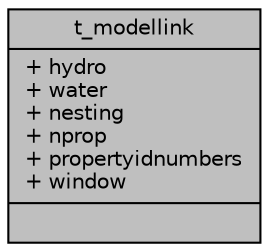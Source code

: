 digraph "t_modellink"
{
 // LATEX_PDF_SIZE
  edge [fontname="Helvetica",fontsize="10",labelfontname="Helvetica",labelfontsize="10"];
  node [fontname="Helvetica",fontsize="10",shape=record];
  Node1 [label="{t_modellink\n|+ hydro\l+ water\l+ nesting\l+ nprop\l+ propertyidnumbers\l+ window\l|}",height=0.2,width=0.4,color="black", fillcolor="grey75", style="filled", fontcolor="black",tooltip=" "];
}
